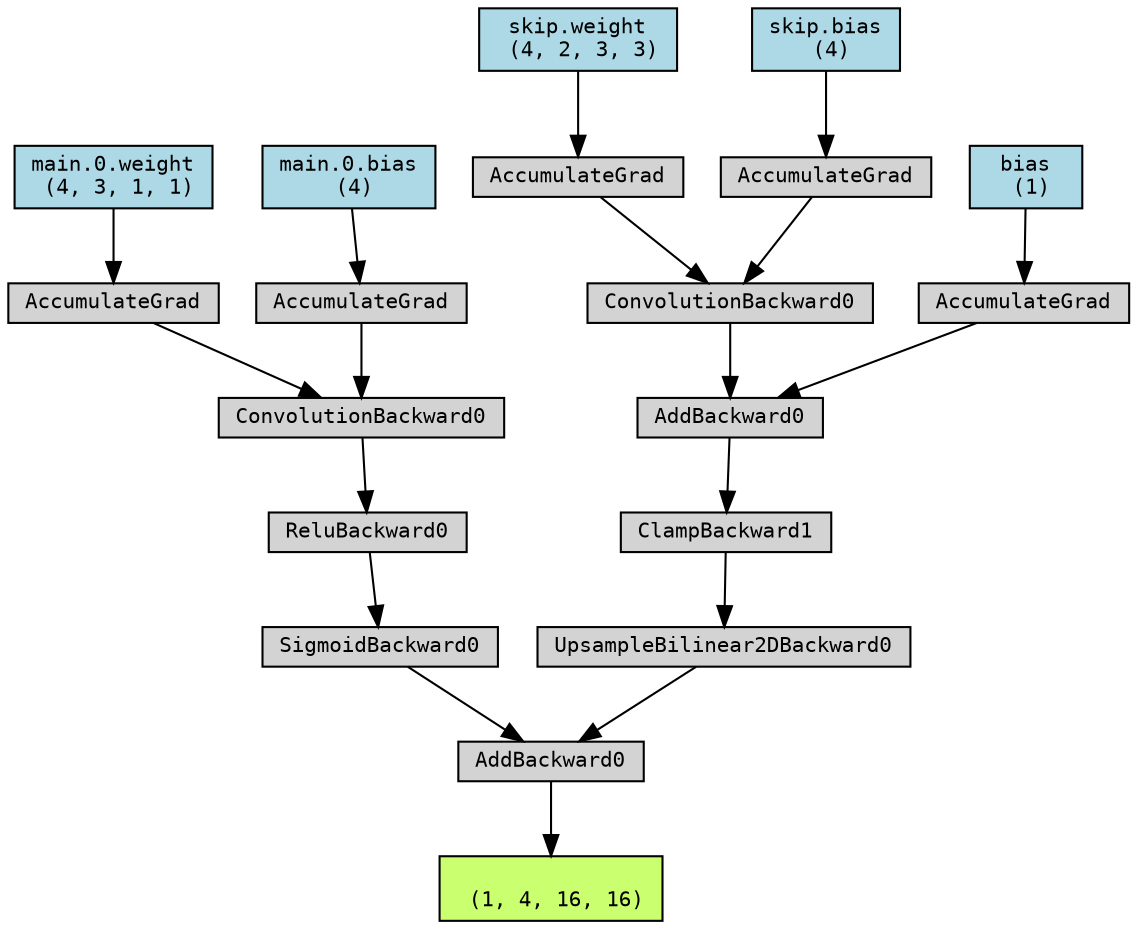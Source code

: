 digraph {
	graph [size="12,12"]
	node [align=left fontname=monospace fontsize=10 height=0.2 ranksep=0.1 shape=box style=filled]
	139928652614368 [label="
 (1, 4, 16, 16)" fillcolor=darkolivegreen1]
	139928653503824 [label=AddBackward0]
	139928653497200 -> 139928653503824
	139928653497200 [label=SigmoidBackward0]
	139928653503872 -> 139928653497200
	139928653503872 [label=ReluBackward0]
	139928653512416 -> 139928653503872
	139928653512416 [label=ConvolutionBackward0]
	139928653512320 -> 139928653512416
	139928653682768 [label="main.0.weight
 (4, 3, 1, 1)" fillcolor=lightblue]
	139928653682768 -> 139928653512320
	139928653512320 [label=AccumulateGrad]
	139928653512368 -> 139928653512416
	139928653683248 [label="main.0.bias
 (4)" fillcolor=lightblue]
	139928653683248 -> 139928653512368
	139928653512368 [label=AccumulateGrad]
	139928653496384 -> 139928653503824
	139928653496384 [label=UpsampleBilinear2DBackward0]
	139928653503776 -> 139928653496384
	139928653503776 [label=ClampBackward1]
	139928653510688 -> 139928653503776
	139928653510688 [label=AddBackward0]
	139928653510592 -> 139928653510688
	139928653510592 [label=ConvolutionBackward0]
	139928653502240 -> 139928653510592
	139928654947536 [label="skip.weight
 (4, 2, 3, 3)" fillcolor=lightblue]
	139928654947536 -> 139928653502240
	139928653502240 [label=AccumulateGrad]
	139928653502192 -> 139928653510592
	139928652616608 [label="skip.bias
 (4)" fillcolor=lightblue]
	139928652616608 -> 139928653502192
	139928653502192 [label=AccumulateGrad]
	139928653510640 -> 139928653510688
	139928653682688 [label="bias
 (1)" fillcolor=lightblue]
	139928653682688 -> 139928653510640
	139928653510640 [label=AccumulateGrad]
	139928653503824 -> 139928652614368
}
